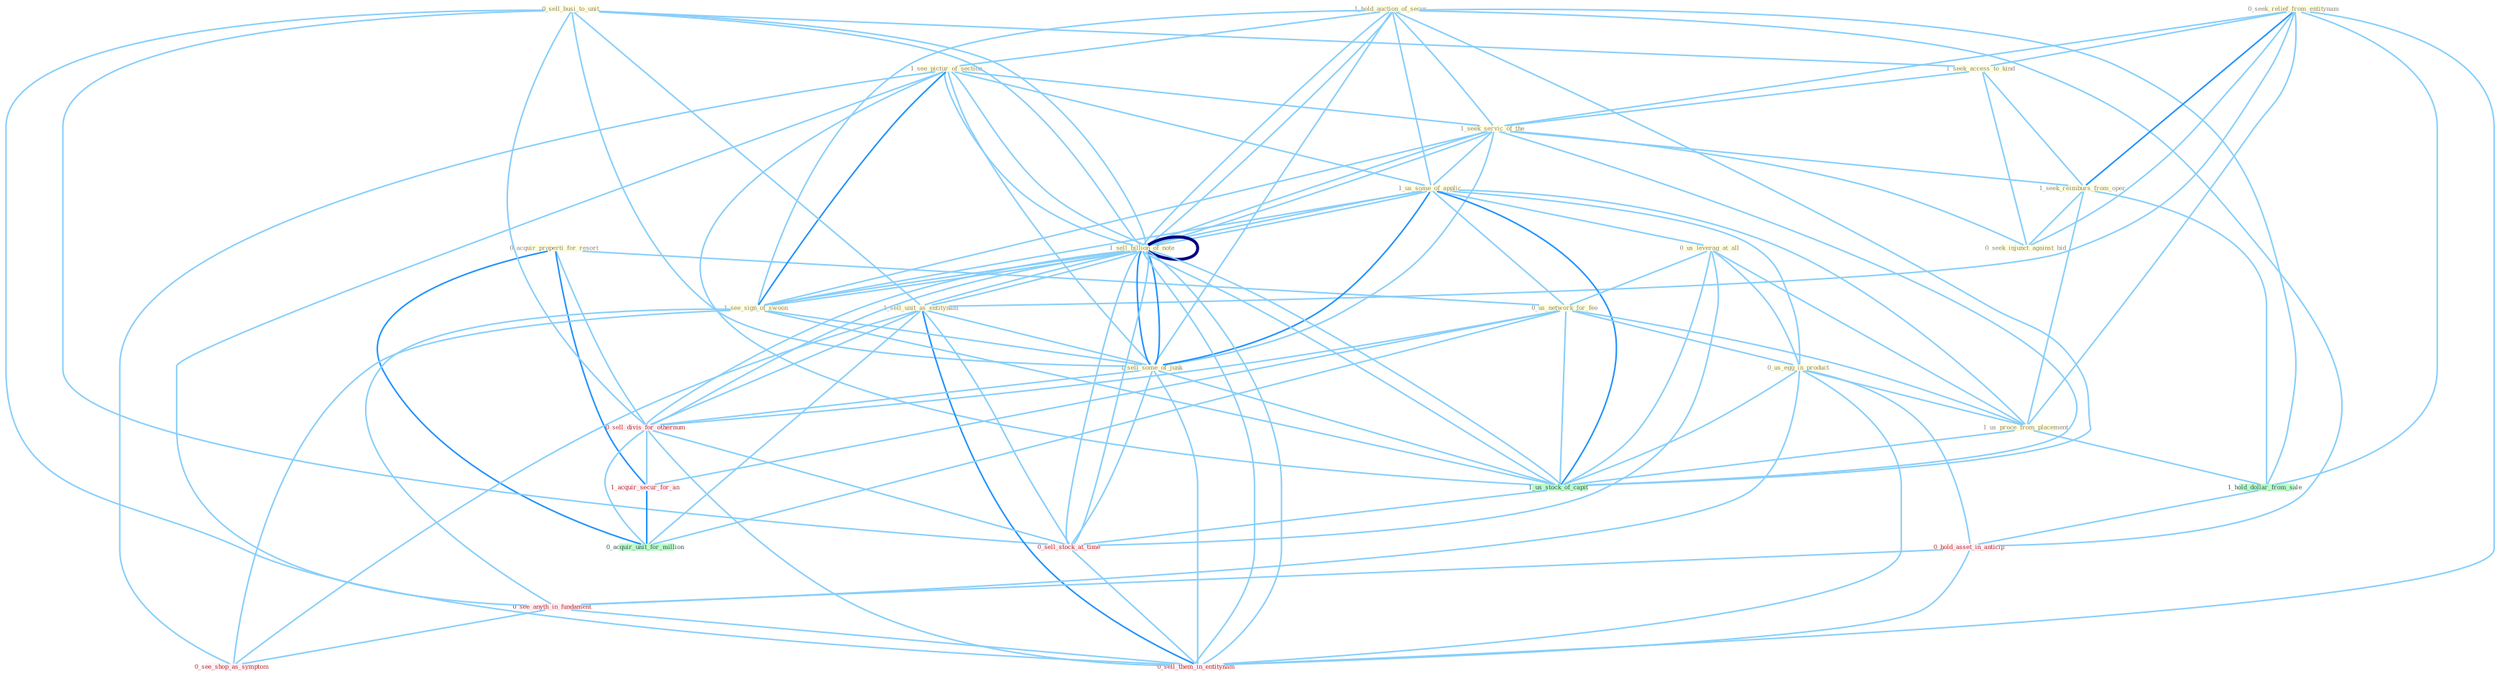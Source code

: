 Graph G{ 
    node
    [shape=polygon,style=filled,width=.5,height=.06,color="#BDFCC9",fixedsize=true,fontsize=4,
    fontcolor="#2f4f4f"];
    {node
    [color="#ffffe0", fontcolor="#8b7d6b"] "1_hold_auction_of_secur " "0_acquir_properti_for_resort " "1_see_pictur_of_section " "0_sell_busi_to_unit " "0_seek_relief_from_entitynam " "1_seek_access_to_kind " "1_seek_servic_of_the " "1_us_some_of_applic " "1_sell_billion_of_note " "1_sell_billion_of_note " "0_us_leverag_at_all " "1_sell_unit_as_entitynam " "1_seek_reimburs_from_oper " "0_us_network_for_fee " "1_see_sign_of_swoon " "0_seek_injunct_against_bid " "0_us_egg_in_product " "1_sell_some_of_junk " "1_us_proce_from_placement "}
{node [color="#fff0f5", fontcolor="#b22222"] "0_sell_divis_for_othernum " "1_acquir_secur_for_an " "0_hold_asset_in_anticip " "0_sell_stock_at_time " "0_see_anyth_in_fundament " "0_see_shop_as_symptom " "0_sell_them_in_entitynam "}
edge [color="#B0E2FF"];

	"1_hold_auction_of_secur " -- "1_see_pictur_of_section " [w="1", color="#87cefa" ];
	"1_hold_auction_of_secur " -- "1_seek_servic_of_the " [w="1", color="#87cefa" ];
	"1_hold_auction_of_secur " -- "1_us_some_of_applic " [w="1", color="#87cefa" ];
	"1_hold_auction_of_secur " -- "1_sell_billion_of_note " [w="1", color="#87cefa" ];
	"1_hold_auction_of_secur " -- "1_sell_billion_of_note " [w="1", color="#87cefa" ];
	"1_hold_auction_of_secur " -- "1_see_sign_of_swoon " [w="1", color="#87cefa" ];
	"1_hold_auction_of_secur " -- "1_sell_some_of_junk " [w="1", color="#87cefa" ];
	"1_hold_auction_of_secur " -- "1_us_stock_of_capit " [w="1", color="#87cefa" ];
	"1_hold_auction_of_secur " -- "1_hold_dollar_from_sale " [w="1", color="#87cefa" ];
	"1_hold_auction_of_secur " -- "0_hold_asset_in_anticip " [w="1", color="#87cefa" ];
	"0_acquir_properti_for_resort " -- "0_us_network_for_fee " [w="1", color="#87cefa" ];
	"0_acquir_properti_for_resort " -- "0_sell_divis_for_othernum " [w="1", color="#87cefa" ];
	"0_acquir_properti_for_resort " -- "1_acquir_secur_for_an " [w="2", color="#1e90ff" , len=0.8];
	"0_acquir_properti_for_resort " -- "0_acquir_unit_for_million " [w="2", color="#1e90ff" , len=0.8];
	"1_see_pictur_of_section " -- "1_seek_servic_of_the " [w="1", color="#87cefa" ];
	"1_see_pictur_of_section " -- "1_us_some_of_applic " [w="1", color="#87cefa" ];
	"1_see_pictur_of_section " -- "1_sell_billion_of_note " [w="1", color="#87cefa" ];
	"1_see_pictur_of_section " -- "1_sell_billion_of_note " [w="1", color="#87cefa" ];
	"1_see_pictur_of_section " -- "1_see_sign_of_swoon " [w="2", color="#1e90ff" , len=0.8];
	"1_see_pictur_of_section " -- "1_sell_some_of_junk " [w="1", color="#87cefa" ];
	"1_see_pictur_of_section " -- "1_us_stock_of_capit " [w="1", color="#87cefa" ];
	"1_see_pictur_of_section " -- "0_see_anyth_in_fundament " [w="1", color="#87cefa" ];
	"1_see_pictur_of_section " -- "0_see_shop_as_symptom " [w="1", color="#87cefa" ];
	"0_sell_busi_to_unit " -- "1_seek_access_to_kind " [w="1", color="#87cefa" ];
	"0_sell_busi_to_unit " -- "1_sell_billion_of_note " [w="1", color="#87cefa" ];
	"0_sell_busi_to_unit " -- "1_sell_billion_of_note " [w="1", color="#87cefa" ];
	"0_sell_busi_to_unit " -- "1_sell_unit_as_entitynam " [w="1", color="#87cefa" ];
	"0_sell_busi_to_unit " -- "1_sell_some_of_junk " [w="1", color="#87cefa" ];
	"0_sell_busi_to_unit " -- "0_sell_divis_for_othernum " [w="1", color="#87cefa" ];
	"0_sell_busi_to_unit " -- "0_sell_stock_at_time " [w="1", color="#87cefa" ];
	"0_sell_busi_to_unit " -- "0_sell_them_in_entitynam " [w="1", color="#87cefa" ];
	"0_seek_relief_from_entitynam " -- "1_seek_access_to_kind " [w="1", color="#87cefa" ];
	"0_seek_relief_from_entitynam " -- "1_seek_servic_of_the " [w="1", color="#87cefa" ];
	"0_seek_relief_from_entitynam " -- "1_sell_unit_as_entitynam " [w="1", color="#87cefa" ];
	"0_seek_relief_from_entitynam " -- "1_seek_reimburs_from_oper " [w="2", color="#1e90ff" , len=0.8];
	"0_seek_relief_from_entitynam " -- "0_seek_injunct_against_bid " [w="1", color="#87cefa" ];
	"0_seek_relief_from_entitynam " -- "1_us_proce_from_placement " [w="1", color="#87cefa" ];
	"0_seek_relief_from_entitynam " -- "1_hold_dollar_from_sale " [w="1", color="#87cefa" ];
	"0_seek_relief_from_entitynam " -- "0_sell_them_in_entitynam " [w="1", color="#87cefa" ];
	"1_seek_access_to_kind " -- "1_seek_servic_of_the " [w="1", color="#87cefa" ];
	"1_seek_access_to_kind " -- "1_seek_reimburs_from_oper " [w="1", color="#87cefa" ];
	"1_seek_access_to_kind " -- "0_seek_injunct_against_bid " [w="1", color="#87cefa" ];
	"1_seek_servic_of_the " -- "1_us_some_of_applic " [w="1", color="#87cefa" ];
	"1_seek_servic_of_the " -- "1_sell_billion_of_note " [w="1", color="#87cefa" ];
	"1_seek_servic_of_the " -- "1_sell_billion_of_note " [w="1", color="#87cefa" ];
	"1_seek_servic_of_the " -- "1_seek_reimburs_from_oper " [w="1", color="#87cefa" ];
	"1_seek_servic_of_the " -- "1_see_sign_of_swoon " [w="1", color="#87cefa" ];
	"1_seek_servic_of_the " -- "0_seek_injunct_against_bid " [w="1", color="#87cefa" ];
	"1_seek_servic_of_the " -- "1_sell_some_of_junk " [w="1", color="#87cefa" ];
	"1_seek_servic_of_the " -- "1_us_stock_of_capit " [w="1", color="#87cefa" ];
	"1_us_some_of_applic " -- "1_sell_billion_of_note " [w="1", color="#87cefa" ];
	"1_us_some_of_applic " -- "1_sell_billion_of_note " [w="1", color="#87cefa" ];
	"1_us_some_of_applic " -- "0_us_leverag_at_all " [w="1", color="#87cefa" ];
	"1_us_some_of_applic " -- "0_us_network_for_fee " [w="1", color="#87cefa" ];
	"1_us_some_of_applic " -- "1_see_sign_of_swoon " [w="1", color="#87cefa" ];
	"1_us_some_of_applic " -- "0_us_egg_in_product " [w="1", color="#87cefa" ];
	"1_us_some_of_applic " -- "1_sell_some_of_junk " [w="2", color="#1e90ff" , len=0.8];
	"1_us_some_of_applic " -- "1_us_proce_from_placement " [w="1", color="#87cefa" ];
	"1_us_some_of_applic " -- "1_us_stock_of_capit " [w="2", color="#1e90ff" , len=0.8];
	"1_sell_billion_of_note " -- "1_sell_billion_of_note " [w="4", style=bold, color="#000080", len=0.4];
	"1_sell_billion_of_note " -- "1_sell_unit_as_entitynam " [w="1", color="#87cefa" ];
	"1_sell_billion_of_note " -- "1_see_sign_of_swoon " [w="1", color="#87cefa" ];
	"1_sell_billion_of_note " -- "1_sell_some_of_junk " [w="2", color="#1e90ff" , len=0.8];
	"1_sell_billion_of_note " -- "0_sell_divis_for_othernum " [w="1", color="#87cefa" ];
	"1_sell_billion_of_note " -- "1_us_stock_of_capit " [w="1", color="#87cefa" ];
	"1_sell_billion_of_note " -- "0_sell_stock_at_time " [w="1", color="#87cefa" ];
	"1_sell_billion_of_note " -- "0_sell_them_in_entitynam " [w="1", color="#87cefa" ];
	"1_sell_billion_of_note " -- "1_sell_unit_as_entitynam " [w="1", color="#87cefa" ];
	"1_sell_billion_of_note " -- "1_see_sign_of_swoon " [w="1", color="#87cefa" ];
	"1_sell_billion_of_note " -- "1_sell_some_of_junk " [w="2", color="#1e90ff" , len=0.8];
	"1_sell_billion_of_note " -- "0_sell_divis_for_othernum " [w="1", color="#87cefa" ];
	"1_sell_billion_of_note " -- "1_us_stock_of_capit " [w="1", color="#87cefa" ];
	"1_sell_billion_of_note " -- "0_sell_stock_at_time " [w="1", color="#87cefa" ];
	"1_sell_billion_of_note " -- "0_sell_them_in_entitynam " [w="1", color="#87cefa" ];
	"0_us_leverag_at_all " -- "0_us_network_for_fee " [w="1", color="#87cefa" ];
	"0_us_leverag_at_all " -- "0_us_egg_in_product " [w="1", color="#87cefa" ];
	"0_us_leverag_at_all " -- "1_us_proce_from_placement " [w="1", color="#87cefa" ];
	"0_us_leverag_at_all " -- "1_us_stock_of_capit " [w="1", color="#87cefa" ];
	"0_us_leverag_at_all " -- "0_sell_stock_at_time " [w="1", color="#87cefa" ];
	"1_sell_unit_as_entitynam " -- "1_sell_some_of_junk " [w="1", color="#87cefa" ];
	"1_sell_unit_as_entitynam " -- "0_sell_divis_for_othernum " [w="1", color="#87cefa" ];
	"1_sell_unit_as_entitynam " -- "0_sell_stock_at_time " [w="1", color="#87cefa" ];
	"1_sell_unit_as_entitynam " -- "0_acquir_unit_for_million " [w="1", color="#87cefa" ];
	"1_sell_unit_as_entitynam " -- "0_see_shop_as_symptom " [w="1", color="#87cefa" ];
	"1_sell_unit_as_entitynam " -- "0_sell_them_in_entitynam " [w="2", color="#1e90ff" , len=0.8];
	"1_seek_reimburs_from_oper " -- "0_seek_injunct_against_bid " [w="1", color="#87cefa" ];
	"1_seek_reimburs_from_oper " -- "1_us_proce_from_placement " [w="1", color="#87cefa" ];
	"1_seek_reimburs_from_oper " -- "1_hold_dollar_from_sale " [w="1", color="#87cefa" ];
	"0_us_network_for_fee " -- "0_us_egg_in_product " [w="1", color="#87cefa" ];
	"0_us_network_for_fee " -- "1_us_proce_from_placement " [w="1", color="#87cefa" ];
	"0_us_network_for_fee " -- "0_sell_divis_for_othernum " [w="1", color="#87cefa" ];
	"0_us_network_for_fee " -- "1_acquir_secur_for_an " [w="1", color="#87cefa" ];
	"0_us_network_for_fee " -- "1_us_stock_of_capit " [w="1", color="#87cefa" ];
	"0_us_network_for_fee " -- "0_acquir_unit_for_million " [w="1", color="#87cefa" ];
	"1_see_sign_of_swoon " -- "1_sell_some_of_junk " [w="1", color="#87cefa" ];
	"1_see_sign_of_swoon " -- "1_us_stock_of_capit " [w="1", color="#87cefa" ];
	"1_see_sign_of_swoon " -- "0_see_anyth_in_fundament " [w="1", color="#87cefa" ];
	"1_see_sign_of_swoon " -- "0_see_shop_as_symptom " [w="1", color="#87cefa" ];
	"0_us_egg_in_product " -- "1_us_proce_from_placement " [w="1", color="#87cefa" ];
	"0_us_egg_in_product " -- "1_us_stock_of_capit " [w="1", color="#87cefa" ];
	"0_us_egg_in_product " -- "0_hold_asset_in_anticip " [w="1", color="#87cefa" ];
	"0_us_egg_in_product " -- "0_see_anyth_in_fundament " [w="1", color="#87cefa" ];
	"0_us_egg_in_product " -- "0_sell_them_in_entitynam " [w="1", color="#87cefa" ];
	"1_sell_some_of_junk " -- "0_sell_divis_for_othernum " [w="1", color="#87cefa" ];
	"1_sell_some_of_junk " -- "1_us_stock_of_capit " [w="1", color="#87cefa" ];
	"1_sell_some_of_junk " -- "0_sell_stock_at_time " [w="1", color="#87cefa" ];
	"1_sell_some_of_junk " -- "0_sell_them_in_entitynam " [w="1", color="#87cefa" ];
	"1_us_proce_from_placement " -- "1_us_stock_of_capit " [w="1", color="#87cefa" ];
	"1_us_proce_from_placement " -- "1_hold_dollar_from_sale " [w="1", color="#87cefa" ];
	"0_sell_divis_for_othernum " -- "1_acquir_secur_for_an " [w="1", color="#87cefa" ];
	"0_sell_divis_for_othernum " -- "0_sell_stock_at_time " [w="1", color="#87cefa" ];
	"0_sell_divis_for_othernum " -- "0_acquir_unit_for_million " [w="1", color="#87cefa" ];
	"0_sell_divis_for_othernum " -- "0_sell_them_in_entitynam " [w="1", color="#87cefa" ];
	"1_acquir_secur_for_an " -- "0_acquir_unit_for_million " [w="2", color="#1e90ff" , len=0.8];
	"1_us_stock_of_capit " -- "0_sell_stock_at_time " [w="1", color="#87cefa" ];
	"1_hold_dollar_from_sale " -- "0_hold_asset_in_anticip " [w="1", color="#87cefa" ];
	"0_hold_asset_in_anticip " -- "0_see_anyth_in_fundament " [w="1", color="#87cefa" ];
	"0_hold_asset_in_anticip " -- "0_sell_them_in_entitynam " [w="1", color="#87cefa" ];
	"0_sell_stock_at_time " -- "0_sell_them_in_entitynam " [w="1", color="#87cefa" ];
	"0_see_anyth_in_fundament " -- "0_see_shop_as_symptom " [w="1", color="#87cefa" ];
	"0_see_anyth_in_fundament " -- "0_sell_them_in_entitynam " [w="1", color="#87cefa" ];
}